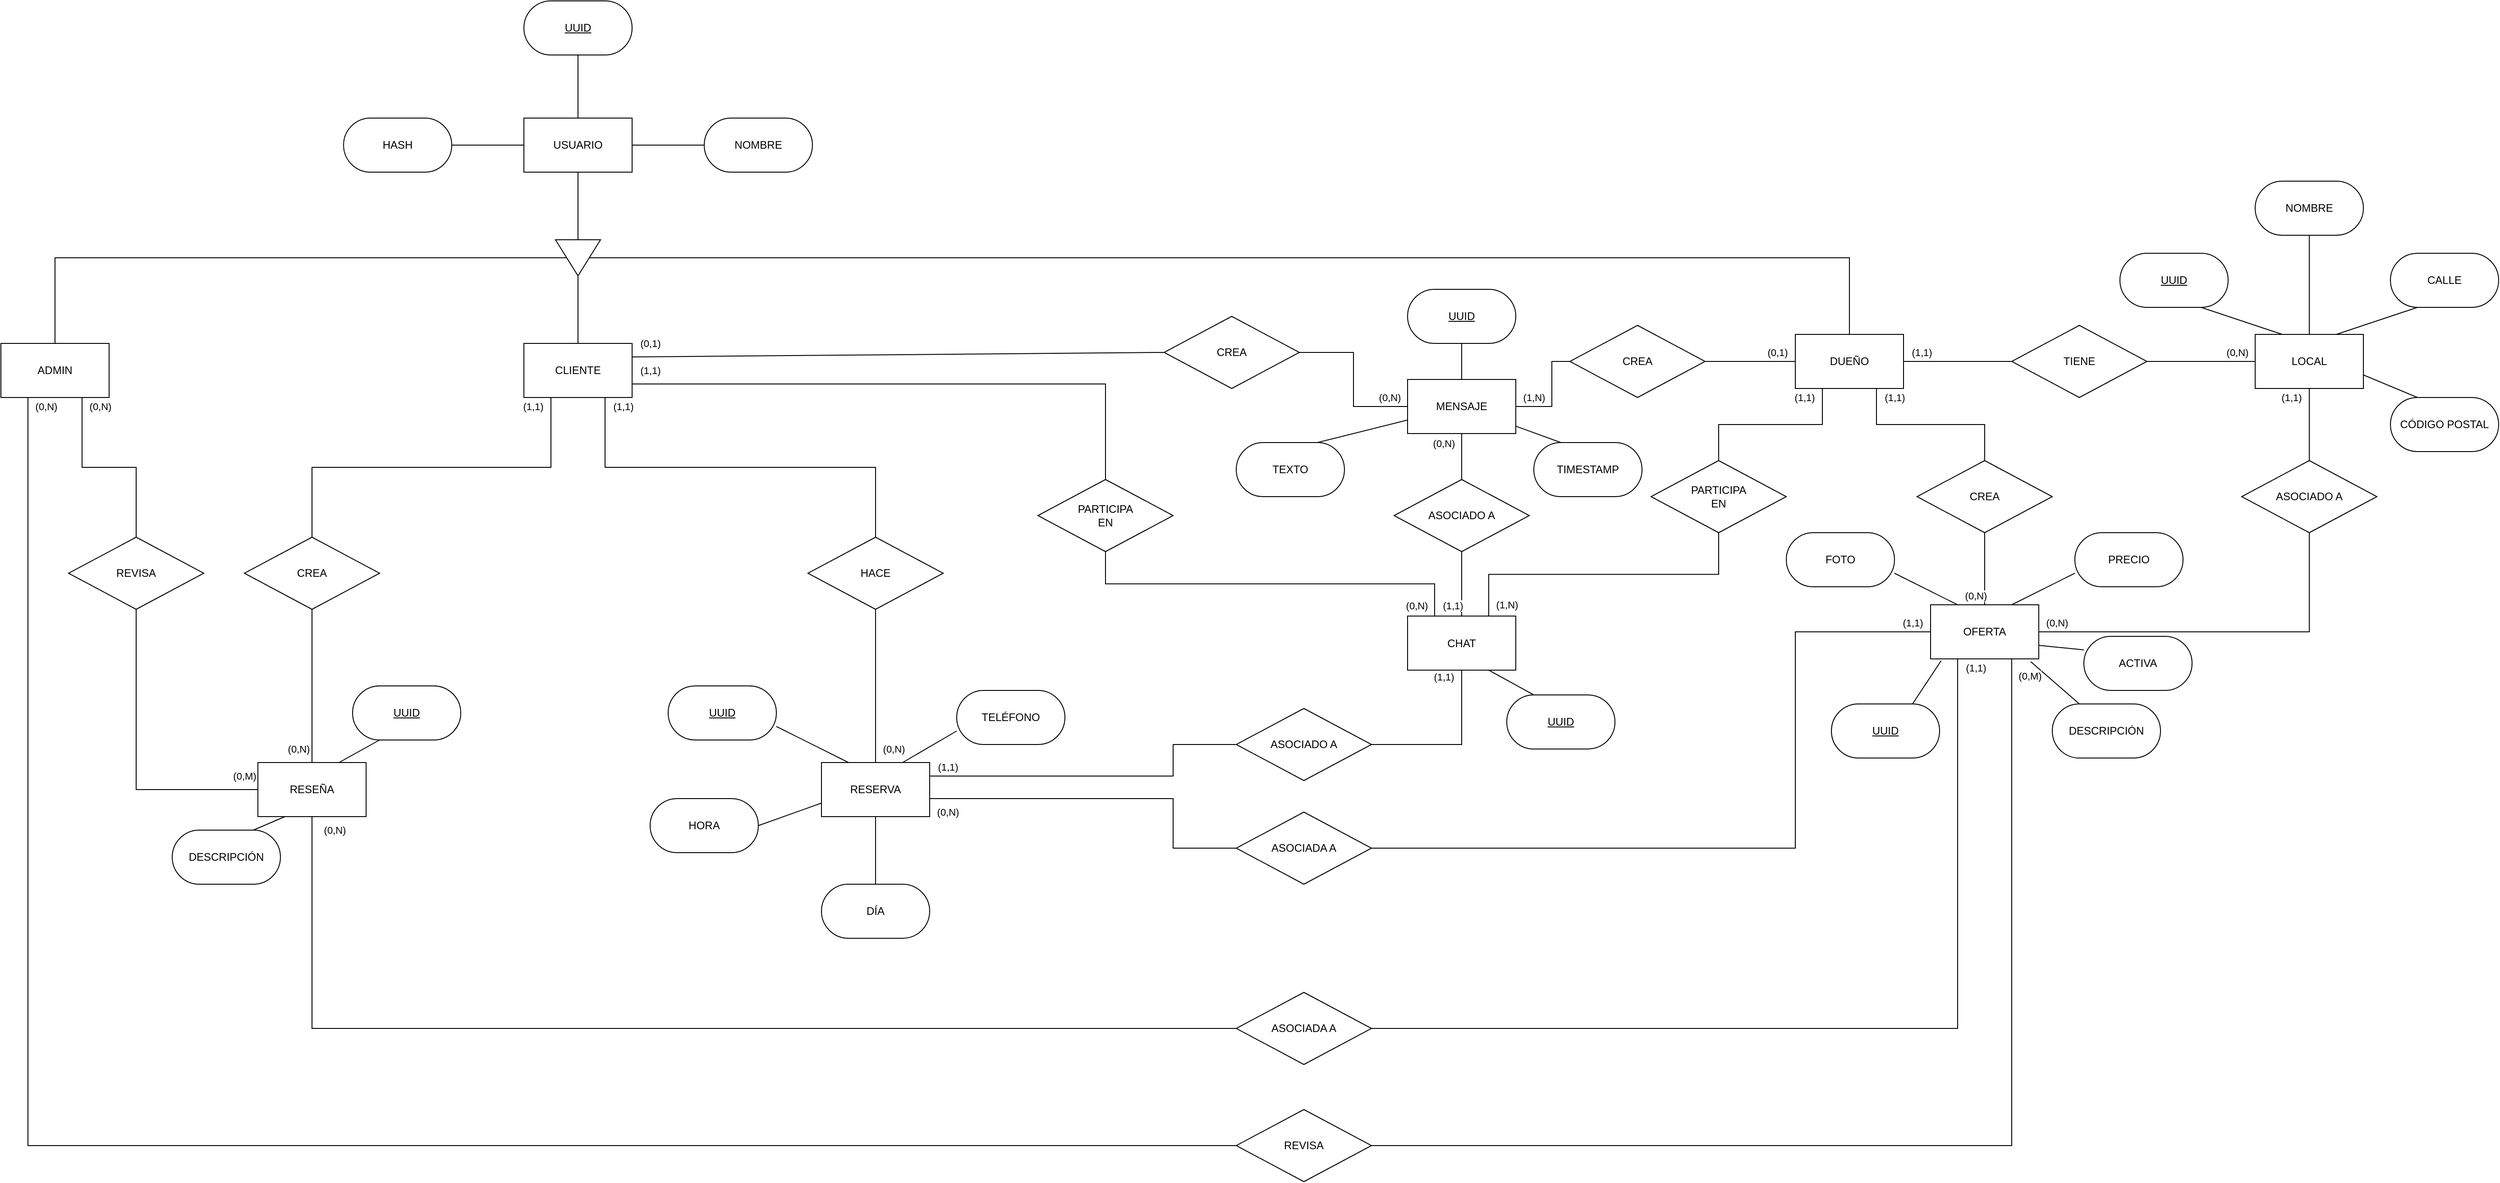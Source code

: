 <mxfile version="20.7.4" type="device"><diagram id="i-nku1L1zKFZTw5mB0r3" name="Page-1"><mxGraphModel dx="2213" dy="1115" grid="1" gridSize="10" guides="1" tooltips="1" connect="1" arrows="1" fold="1" page="1" pageScale="1" pageWidth="850" pageHeight="1100" math="0" shadow="0"><root><mxCell id="0"/><mxCell id="1" parent="0"/><mxCell id="bb5t_o7MZO1usKwchaMG-18" style="edgeStyle=none;rounded=0;orthogonalLoop=1;jettySize=auto;html=1;exitX=0.5;exitY=1;exitDx=0;exitDy=0;entryX=0;entryY=0.5;entryDx=0;entryDy=0;startArrow=none;startFill=0;endArrow=none;endFill=0;" parent="1" source="bb5t_o7MZO1usKwchaMG-1" target="bb5t_o7MZO1usKwchaMG-17" edge="1"><mxGeometry relative="1" as="geometry"/></mxCell><mxCell id="bb5t_o7MZO1usKwchaMG-24" value="" style="edgeStyle=none;rounded=0;orthogonalLoop=1;jettySize=auto;html=1;startArrow=none;startFill=0;endArrow=none;endFill=0;" parent="1" source="bb5t_o7MZO1usKwchaMG-1" target="bb5t_o7MZO1usKwchaMG-3" edge="1"><mxGeometry relative="1" as="geometry"/></mxCell><mxCell id="bb5t_o7MZO1usKwchaMG-25" value="" style="edgeStyle=none;rounded=0;orthogonalLoop=1;jettySize=auto;html=1;startArrow=none;startFill=0;endArrow=none;endFill=0;" parent="1" source="bb5t_o7MZO1usKwchaMG-1" target="bb5t_o7MZO1usKwchaMG-4" edge="1"><mxGeometry relative="1" as="geometry"/></mxCell><mxCell id="bb5t_o7MZO1usKwchaMG-26" value="" style="edgeStyle=none;rounded=0;orthogonalLoop=1;jettySize=auto;html=1;startArrow=none;startFill=0;endArrow=none;endFill=0;" parent="1" source="bb5t_o7MZO1usKwchaMG-1" target="bb5t_o7MZO1usKwchaMG-2" edge="1"><mxGeometry relative="1" as="geometry"/></mxCell><mxCell id="bb5t_o7MZO1usKwchaMG-1" value="USUARIO" style="rounded=0;whiteSpace=wrap;html=1;" parent="1" vertex="1"><mxGeometry x="-1030" y="200" width="120" height="60" as="geometry"/></mxCell><mxCell id="bb5t_o7MZO1usKwchaMG-2" value="&lt;u&gt;UUID&lt;/u&gt;" style="rounded=1;whiteSpace=wrap;html=1;arcSize=50;" parent="1" vertex="1"><mxGeometry x="-1030" y="70" width="120" height="60" as="geometry"/></mxCell><mxCell id="bb5t_o7MZO1usKwchaMG-3" value="&lt;span&gt;NOMBRE&lt;/span&gt;" style="rounded=1;whiteSpace=wrap;html=1;arcSize=50;fontStyle=0" parent="1" vertex="1"><mxGeometry x="-830" y="200" width="120" height="60" as="geometry"/></mxCell><mxCell id="bb5t_o7MZO1usKwchaMG-4" value="HASH" style="rounded=1;whiteSpace=wrap;html=1;arcSize=50;fontStyle=0" parent="1" vertex="1"><mxGeometry x="-1230" y="200" width="120" height="60" as="geometry"/></mxCell><mxCell id="bb5t_o7MZO1usKwchaMG-137" value="(0,N)" style="edgeStyle=orthogonalEdgeStyle;rounded=0;orthogonalLoop=1;jettySize=auto;html=1;exitX=0.75;exitY=1;exitDx=0;exitDy=0;entryX=0.5;entryY=0;entryDx=0;entryDy=0;startArrow=none;startFill=0;endArrow=none;endFill=0;" parent="1" source="bb5t_o7MZO1usKwchaMG-11" target="bb5t_o7MZO1usKwchaMG-136" edge="1"><mxGeometry x="-0.907" y="20" relative="1" as="geometry"><mxPoint as="offset"/></mxGeometry></mxCell><mxCell id="bb5t_o7MZO1usKwchaMG-11" value="ADMIN" style="rounded=0;whiteSpace=wrap;html=1;" parent="1" vertex="1"><mxGeometry x="-1610" y="450" width="120" height="60" as="geometry"/></mxCell><mxCell id="bb5t_o7MZO1usKwchaMG-62" value="(1,1)" style="edgeStyle=orthogonalEdgeStyle;rounded=0;orthogonalLoop=1;jettySize=auto;html=1;startArrow=none;startFill=0;endArrow=none;endFill=0;exitX=0.75;exitY=1;exitDx=0;exitDy=0;" parent="1" source="bb5t_o7MZO1usKwchaMG-12" target="bb5t_o7MZO1usKwchaMG-61" edge="1"><mxGeometry x="-0.956" y="20" relative="1" as="geometry"><mxPoint as="offset"/></mxGeometry></mxCell><mxCell id="bb5t_o7MZO1usKwchaMG-110" value="(1,1)" style="edgeStyle=orthogonalEdgeStyle;rounded=0;orthogonalLoop=1;jettySize=auto;html=1;exitX=1;exitY=0.75;exitDx=0;exitDy=0;entryX=0.5;entryY=0;entryDx=0;entryDy=0;startArrow=none;startFill=0;endArrow=none;endFill=0;" parent="1" source="bb5t_o7MZO1usKwchaMG-12" target="bb5t_o7MZO1usKwchaMG-108" edge="1"><mxGeometry x="-0.937" y="15" relative="1" as="geometry"><mxPoint as="offset"/></mxGeometry></mxCell><mxCell id="bb5t_o7MZO1usKwchaMG-117" value="(0,1)" style="edgeStyle=none;rounded=0;orthogonalLoop=1;jettySize=auto;html=1;exitX=1;exitY=0.25;exitDx=0;exitDy=0;entryX=0;entryY=0.5;entryDx=0;entryDy=0;startArrow=none;startFill=0;endArrow=none;endFill=0;" parent="1" source="bb5t_o7MZO1usKwchaMG-12" target="bb5t_o7MZO1usKwchaMG-116" edge="1"><mxGeometry x="-0.932" y="15" relative="1" as="geometry"><mxPoint as="offset"/></mxGeometry></mxCell><mxCell id="bb5t_o7MZO1usKwchaMG-127" value="(1,1)" style="edgeStyle=orthogonalEdgeStyle;rounded=0;orthogonalLoop=1;jettySize=auto;html=1;exitX=0.25;exitY=1;exitDx=0;exitDy=0;entryX=0.5;entryY=0;entryDx=0;entryDy=0;startArrow=none;startFill=0;endArrow=none;endFill=0;" parent="1" source="bb5t_o7MZO1usKwchaMG-12" target="bb5t_o7MZO1usKwchaMG-125" edge="1"><mxGeometry x="-0.952" y="-20" relative="1" as="geometry"><mxPoint as="offset"/></mxGeometry></mxCell><mxCell id="bb5t_o7MZO1usKwchaMG-12" value="CLIENTE" style="rounded=0;whiteSpace=wrap;html=1;" parent="1" vertex="1"><mxGeometry x="-1030" y="450" width="120" height="60" as="geometry"/></mxCell><mxCell id="bb5t_o7MZO1usKwchaMG-42" value="(1,1)" style="edgeStyle=orthogonalEdgeStyle;rounded=0;orthogonalLoop=1;jettySize=auto;html=1;exitX=0.75;exitY=1;exitDx=0;exitDy=0;entryX=0.5;entryY=0;entryDx=0;entryDy=0;startArrow=none;startFill=0;endArrow=none;endFill=0;" parent="1" source="bb5t_o7MZO1usKwchaMG-13" target="bb5t_o7MZO1usKwchaMG-27" edge="1"><mxGeometry x="-0.9" y="20" relative="1" as="geometry"><mxPoint as="offset"/></mxGeometry></mxCell><mxCell id="bb5t_o7MZO1usKwchaMG-51" value="(1,1)" style="edgeStyle=none;rounded=0;orthogonalLoop=1;jettySize=auto;html=1;exitX=1;exitY=0.5;exitDx=0;exitDy=0;entryX=0;entryY=0.5;entryDx=0;entryDy=0;startArrow=none;startFill=0;endArrow=none;endFill=0;" parent="1" source="bb5t_o7MZO1usKwchaMG-13" target="bb5t_o7MZO1usKwchaMG-35" edge="1"><mxGeometry x="-0.667" y="10" relative="1" as="geometry"><mxPoint as="offset"/></mxGeometry></mxCell><mxCell id="bb5t_o7MZO1usKwchaMG-82" value="(1,1)" style="edgeStyle=orthogonalEdgeStyle;rounded=0;orthogonalLoop=1;jettySize=auto;html=1;exitX=0.25;exitY=1;exitDx=0;exitDy=0;entryX=0.5;entryY=0;entryDx=0;entryDy=0;startArrow=none;startFill=0;endArrow=none;endFill=0;" parent="1" source="bb5t_o7MZO1usKwchaMG-13" target="bb5t_o7MZO1usKwchaMG-80" edge="1"><mxGeometry x="-0.897" y="-20" relative="1" as="geometry"><mxPoint as="offset"/></mxGeometry></mxCell><mxCell id="bb5t_o7MZO1usKwchaMG-122" style="edgeStyle=orthogonalEdgeStyle;rounded=0;orthogonalLoop=1;jettySize=auto;html=1;exitX=0.5;exitY=0;exitDx=0;exitDy=0;entryX=0.5;entryY=0;entryDx=0;entryDy=0;startArrow=none;startFill=0;endArrow=none;endFill=0;" parent="1" source="bb5t_o7MZO1usKwchaMG-13" target="bb5t_o7MZO1usKwchaMG-17" edge="1"><mxGeometry relative="1" as="geometry"><Array as="points"><mxPoint x="440" y="355"/></Array></mxGeometry></mxCell><mxCell id="bb5t_o7MZO1usKwchaMG-13" value="DUEÑO" style="rounded=0;whiteSpace=wrap;html=1;" parent="1" vertex="1"><mxGeometry x="380" y="440" width="120" height="60" as="geometry"/></mxCell><mxCell id="bb5t_o7MZO1usKwchaMG-19" style="edgeStyle=orthogonalEdgeStyle;rounded=0;orthogonalLoop=1;jettySize=auto;html=1;exitX=0.5;exitY=1;exitDx=0;exitDy=0;entryX=0.5;entryY=0;entryDx=0;entryDy=0;startArrow=none;startFill=0;endArrow=none;endFill=0;" parent="1" source="bb5t_o7MZO1usKwchaMG-17" target="bb5t_o7MZO1usKwchaMG-11" edge="1"><mxGeometry relative="1" as="geometry"/></mxCell><mxCell id="bb5t_o7MZO1usKwchaMG-21" style="edgeStyle=none;rounded=0;orthogonalLoop=1;jettySize=auto;html=1;exitX=1;exitY=0.5;exitDx=0;exitDy=0;entryX=0.5;entryY=0;entryDx=0;entryDy=0;startArrow=none;startFill=0;endArrow=none;endFill=0;" parent="1" source="bb5t_o7MZO1usKwchaMG-17" target="bb5t_o7MZO1usKwchaMG-12" edge="1"><mxGeometry relative="1" as="geometry"/></mxCell><mxCell id="bb5t_o7MZO1usKwchaMG-17" value="" style="triangle;whiteSpace=wrap;html=1;rotation=90;" parent="1" vertex="1"><mxGeometry x="-990" y="330" width="40" height="50" as="geometry"/></mxCell><mxCell id="bb5t_o7MZO1usKwchaMG-44" value="(0,N)" style="edgeStyle=orthogonalEdgeStyle;rounded=0;orthogonalLoop=1;jettySize=auto;html=1;exitX=1;exitY=0.5;exitDx=0;exitDy=0;startArrow=none;startFill=0;endArrow=none;endFill=0;" parent="1" source="bb5t_o7MZO1usKwchaMG-23" target="bb5t_o7MZO1usKwchaMG-41" edge="1"><mxGeometry x="-0.902" y="10" relative="1" as="geometry"><mxPoint as="offset"/></mxGeometry></mxCell><mxCell id="bb5t_o7MZO1usKwchaMG-60" style="edgeStyle=none;rounded=0;orthogonalLoop=1;jettySize=auto;html=1;exitX=0.926;exitY=1.052;exitDx=0;exitDy=0;entryX=0.25;entryY=0;entryDx=0;entryDy=0;startArrow=none;startFill=0;endArrow=none;endFill=0;exitPerimeter=0;" parent="1" source="bb5t_o7MZO1usKwchaMG-23" target="bb5t_o7MZO1usKwchaMG-54" edge="1"><mxGeometry relative="1" as="geometry"/></mxCell><mxCell id="bb5t_o7MZO1usKwchaMG-87" value="(1,1)" style="edgeStyle=orthogonalEdgeStyle;rounded=0;orthogonalLoop=1;jettySize=auto;html=1;exitX=0;exitY=0.5;exitDx=0;exitDy=0;entryX=1;entryY=0.5;entryDx=0;entryDy=0;startArrow=none;startFill=0;endArrow=none;endFill=0;" parent="1" source="bb5t_o7MZO1usKwchaMG-23" target="bb5t_o7MZO1usKwchaMG-86" edge="1"><mxGeometry x="-0.954" y="-10" relative="1" as="geometry"><Array as="points"><mxPoint x="380" y="770"/><mxPoint x="380" y="1010"/></Array><mxPoint as="offset"/></mxGeometry></mxCell><mxCell id="bb5t_o7MZO1usKwchaMG-132" value="(1,1)" style="edgeStyle=orthogonalEdgeStyle;rounded=0;orthogonalLoop=1;jettySize=auto;html=1;exitX=0.25;exitY=1;exitDx=0;exitDy=0;entryX=1;entryY=0.5;entryDx=0;entryDy=0;startArrow=none;startFill=0;endArrow=none;endFill=0;" parent="1" source="bb5t_o7MZO1usKwchaMG-23" target="bb5t_o7MZO1usKwchaMG-131" edge="1"><mxGeometry x="-0.981" y="20" relative="1" as="geometry"><mxPoint as="offset"/></mxGeometry></mxCell><mxCell id="bb5t_o7MZO1usKwchaMG-141" value="(0,M)" style="edgeStyle=orthogonalEdgeStyle;rounded=0;orthogonalLoop=1;jettySize=auto;html=1;exitX=0.75;exitY=1;exitDx=0;exitDy=0;entryX=1;entryY=0.5;entryDx=0;entryDy=0;startArrow=none;startFill=0;endArrow=none;endFill=0;" parent="1" source="bb5t_o7MZO1usKwchaMG-23" target="bb5t_o7MZO1usKwchaMG-139" edge="1"><mxGeometry x="-0.97" y="20" relative="1" as="geometry"><mxPoint as="offset"/></mxGeometry></mxCell><mxCell id="bb5t_o7MZO1usKwchaMG-23" value="OFERTA" style="rounded=0;whiteSpace=wrap;html=1;" parent="1" vertex="1"><mxGeometry x="530" y="740" width="120" height="60" as="geometry"/></mxCell><mxCell id="bb5t_o7MZO1usKwchaMG-43" value="(0,N)" style="edgeStyle=orthogonalEdgeStyle;rounded=0;orthogonalLoop=1;jettySize=auto;html=1;exitX=0.5;exitY=1;exitDx=0;exitDy=0;entryX=0.5;entryY=0;entryDx=0;entryDy=0;startArrow=none;startFill=0;endArrow=none;endFill=0;" parent="1" source="bb5t_o7MZO1usKwchaMG-27" target="bb5t_o7MZO1usKwchaMG-23" edge="1"><mxGeometry x="0.75" y="-10" relative="1" as="geometry"><mxPoint as="offset"/></mxGeometry></mxCell><mxCell id="bb5t_o7MZO1usKwchaMG-27" value="CREA" style="rhombus;whiteSpace=wrap;html=1;" parent="1" vertex="1"><mxGeometry x="515" y="580" width="150" height="80" as="geometry"/></mxCell><mxCell id="bb5t_o7MZO1usKwchaMG-88" value="(0,N)" style="edgeStyle=orthogonalEdgeStyle;rounded=0;orthogonalLoop=1;jettySize=auto;html=1;entryX=0;entryY=0.5;entryDx=0;entryDy=0;startArrow=none;startFill=0;endArrow=none;endFill=0;" parent="1" target="bb5t_o7MZO1usKwchaMG-86" edge="1"><mxGeometry x="-0.899" y="-15" relative="1" as="geometry"><mxPoint x="-580" y="955" as="sourcePoint"/><mxPoint x="-340" y="1015" as="targetPoint"/><Array as="points"><mxPoint x="-310" y="955"/><mxPoint x="-310" y="1010"/></Array><mxPoint as="offset"/></mxGeometry></mxCell><mxCell id="bb5t_o7MZO1usKwchaMG-34" value="RESERVA" style="rounded=0;whiteSpace=wrap;html=1;" parent="1" vertex="1"><mxGeometry x="-700" y="915" width="120" height="60" as="geometry"/></mxCell><mxCell id="bb5t_o7MZO1usKwchaMG-52" value="(0,N)" style="edgeStyle=none;rounded=0;orthogonalLoop=1;jettySize=auto;html=1;exitX=1;exitY=0.5;exitDx=0;exitDy=0;entryX=0;entryY=0.5;entryDx=0;entryDy=0;startArrow=none;startFill=0;endArrow=none;endFill=0;" parent="1" source="bb5t_o7MZO1usKwchaMG-35" target="bb5t_o7MZO1usKwchaMG-36" edge="1"><mxGeometry x="0.667" y="10" relative="1" as="geometry"><mxPoint as="offset"/></mxGeometry></mxCell><mxCell id="bb5t_o7MZO1usKwchaMG-35" value="TIENE" style="rhombus;whiteSpace=wrap;html=1;" parent="1" vertex="1"><mxGeometry x="620" y="430" width="150" height="80" as="geometry"/></mxCell><mxCell id="bb5t_o7MZO1usKwchaMG-45" value="(1,1)" style="edgeStyle=orthogonalEdgeStyle;rounded=0;orthogonalLoop=1;jettySize=auto;html=1;startArrow=none;startFill=0;endArrow=none;endFill=0;" parent="1" source="bb5t_o7MZO1usKwchaMG-36" target="bb5t_o7MZO1usKwchaMG-41" edge="1"><mxGeometry x="-0.75" y="-20" relative="1" as="geometry"><mxPoint as="offset"/></mxGeometry></mxCell><mxCell id="bb5t_o7MZO1usKwchaMG-36" value="LOCAL" style="rounded=0;whiteSpace=wrap;html=1;" parent="1" vertex="1"><mxGeometry x="890" y="440" width="120" height="60" as="geometry"/></mxCell><mxCell id="bb5t_o7MZO1usKwchaMG-47" style="rounded=0;orthogonalLoop=1;jettySize=auto;html=1;exitX=0.75;exitY=1;exitDx=0;exitDy=0;entryX=0.25;entryY=0;entryDx=0;entryDy=0;startArrow=none;startFill=0;endArrow=none;endFill=0;" parent="1" source="bb5t_o7MZO1usKwchaMG-37" target="bb5t_o7MZO1usKwchaMG-36" edge="1"><mxGeometry relative="1" as="geometry"/></mxCell><mxCell id="bb5t_o7MZO1usKwchaMG-37" value="&lt;u&gt;UUID&lt;/u&gt;" style="rounded=1;whiteSpace=wrap;html=1;arcSize=50;" parent="1" vertex="1"><mxGeometry x="740" y="350" width="120" height="60" as="geometry"/></mxCell><mxCell id="bb5t_o7MZO1usKwchaMG-48" value="" style="edgeStyle=none;rounded=0;orthogonalLoop=1;jettySize=auto;html=1;startArrow=none;startFill=0;endArrow=none;endFill=0;" parent="1" source="bb5t_o7MZO1usKwchaMG-38" target="bb5t_o7MZO1usKwchaMG-36" edge="1"><mxGeometry relative="1" as="geometry"/></mxCell><mxCell id="bb5t_o7MZO1usKwchaMG-38" value="NOMBRE" style="rounded=1;whiteSpace=wrap;html=1;arcSize=50;fontStyle=0" parent="1" vertex="1"><mxGeometry x="890" y="270" width="120" height="60" as="geometry"/></mxCell><mxCell id="bb5t_o7MZO1usKwchaMG-49" style="edgeStyle=none;rounded=0;orthogonalLoop=1;jettySize=auto;html=1;exitX=0.25;exitY=1;exitDx=0;exitDy=0;entryX=0.75;entryY=0;entryDx=0;entryDy=0;startArrow=none;startFill=0;endArrow=none;endFill=0;" parent="1" source="bb5t_o7MZO1usKwchaMG-39" target="bb5t_o7MZO1usKwchaMG-36" edge="1"><mxGeometry relative="1" as="geometry"/></mxCell><mxCell id="bb5t_o7MZO1usKwchaMG-39" value="CALLE" style="rounded=1;whiteSpace=wrap;html=1;arcSize=50;fontStyle=0" parent="1" vertex="1"><mxGeometry x="1040" y="350" width="120" height="60" as="geometry"/></mxCell><mxCell id="bb5t_o7MZO1usKwchaMG-50" style="edgeStyle=none;rounded=0;orthogonalLoop=1;jettySize=auto;html=1;exitX=0.25;exitY=0;exitDx=0;exitDy=0;entryX=1;entryY=0.75;entryDx=0;entryDy=0;startArrow=none;startFill=0;endArrow=none;endFill=0;" parent="1" source="bb5t_o7MZO1usKwchaMG-40" target="bb5t_o7MZO1usKwchaMG-36" edge="1"><mxGeometry relative="1" as="geometry"/></mxCell><mxCell id="bb5t_o7MZO1usKwchaMG-40" value="CÓDIGO POSTAL" style="rounded=1;whiteSpace=wrap;html=1;arcSize=50;fontStyle=0" parent="1" vertex="1"><mxGeometry x="1040" y="510" width="120" height="60" as="geometry"/></mxCell><mxCell id="bb5t_o7MZO1usKwchaMG-41" value="ASOCIADO A" style="rhombus;whiteSpace=wrap;html=1;" parent="1" vertex="1"><mxGeometry x="875" y="580" width="150" height="80" as="geometry"/></mxCell><mxCell id="bb5t_o7MZO1usKwchaMG-59" style="edgeStyle=none;rounded=0;orthogonalLoop=1;jettySize=auto;html=1;exitX=0.75;exitY=0;exitDx=0;exitDy=0;entryX=0.098;entryY=1.033;entryDx=0;entryDy=0;startArrow=none;startFill=0;endArrow=none;endFill=0;entryPerimeter=0;" parent="1" source="bb5t_o7MZO1usKwchaMG-53" target="bb5t_o7MZO1usKwchaMG-23" edge="1"><mxGeometry relative="1" as="geometry"/></mxCell><mxCell id="bb5t_o7MZO1usKwchaMG-53" value="&lt;u&gt;UUID&lt;/u&gt;" style="rounded=1;whiteSpace=wrap;html=1;arcSize=50;" parent="1" vertex="1"><mxGeometry x="420" y="850" width="120" height="60" as="geometry"/></mxCell><mxCell id="bb5t_o7MZO1usKwchaMG-54" value="DESCRIPCIÓN" style="rounded=1;whiteSpace=wrap;html=1;arcSize=50;fontStyle=0" parent="1" vertex="1"><mxGeometry x="665" y="850" width="120" height="60" as="geometry"/></mxCell><mxCell id="bb5t_o7MZO1usKwchaMG-58" style="edgeStyle=none;rounded=0;orthogonalLoop=1;jettySize=auto;html=1;exitX=0;exitY=0.75;exitDx=0;exitDy=0;entryX=0.75;entryY=0;entryDx=0;entryDy=0;startArrow=none;startFill=0;endArrow=none;endFill=0;" parent="1" source="bb5t_o7MZO1usKwchaMG-55" target="bb5t_o7MZO1usKwchaMG-23" edge="1"><mxGeometry relative="1" as="geometry"/></mxCell><mxCell id="bb5t_o7MZO1usKwchaMG-55" value="PRECIO" style="rounded=1;whiteSpace=wrap;html=1;arcSize=50;fontStyle=0" parent="1" vertex="1"><mxGeometry x="690" y="660" width="120" height="60" as="geometry"/></mxCell><mxCell id="bb5t_o7MZO1usKwchaMG-57" style="edgeStyle=none;rounded=0;orthogonalLoop=1;jettySize=auto;html=1;exitX=1;exitY=0.75;exitDx=0;exitDy=0;entryX=0.25;entryY=0;entryDx=0;entryDy=0;startArrow=none;startFill=0;endArrow=none;endFill=0;" parent="1" source="bb5t_o7MZO1usKwchaMG-56" target="bb5t_o7MZO1usKwchaMG-23" edge="1"><mxGeometry relative="1" as="geometry"/></mxCell><mxCell id="bb5t_o7MZO1usKwchaMG-56" value="FOTO" style="rounded=1;whiteSpace=wrap;html=1;arcSize=50;fontStyle=0" parent="1" vertex="1"><mxGeometry x="370" y="660" width="120" height="60" as="geometry"/></mxCell><mxCell id="bb5t_o7MZO1usKwchaMG-85" value="(0,N)" style="edgeStyle=orthogonalEdgeStyle;rounded=0;orthogonalLoop=1;jettySize=auto;html=1;startArrow=none;startFill=0;endArrow=none;endFill=0;entryX=0.5;entryY=0;entryDx=0;entryDy=0;" parent="1" source="bb5t_o7MZO1usKwchaMG-61" target="bb5t_o7MZO1usKwchaMG-34" edge="1"><mxGeometry x="0.824" y="20" relative="1" as="geometry"><mxPoint x="-640" y="825.0" as="targetPoint"/><mxPoint as="offset"/></mxGeometry></mxCell><mxCell id="bb5t_o7MZO1usKwchaMG-61" value="HACE" style="rhombus;whiteSpace=wrap;html=1;" parent="1" vertex="1"><mxGeometry x="-715" y="665" width="150" height="80" as="geometry"/></mxCell><mxCell id="bb5t_o7MZO1usKwchaMG-73" style="edgeStyle=none;rounded=0;orthogonalLoop=1;jettySize=auto;html=1;exitX=1;exitY=0.75;exitDx=0;exitDy=0;entryX=0.25;entryY=0;entryDx=0;entryDy=0;startArrow=none;startFill=0;endArrow=none;endFill=0;" parent="1" source="bb5t_o7MZO1usKwchaMG-67" target="bb5t_o7MZO1usKwchaMG-34" edge="1"><mxGeometry relative="1" as="geometry"/></mxCell><mxCell id="bb5t_o7MZO1usKwchaMG-67" value="&lt;u&gt;UUID&lt;/u&gt;" style="rounded=1;whiteSpace=wrap;html=1;arcSize=50;" parent="1" vertex="1"><mxGeometry x="-870" y="830" width="120" height="60" as="geometry"/></mxCell><mxCell id="bb5t_o7MZO1usKwchaMG-74" style="edgeStyle=none;rounded=0;orthogonalLoop=1;jettySize=auto;html=1;exitX=1;exitY=0.5;exitDx=0;exitDy=0;entryX=0;entryY=0.75;entryDx=0;entryDy=0;startArrow=none;startFill=0;endArrow=none;endFill=0;" parent="1" source="bb5t_o7MZO1usKwchaMG-69" target="bb5t_o7MZO1usKwchaMG-34" edge="1"><mxGeometry relative="1" as="geometry"/></mxCell><mxCell id="bb5t_o7MZO1usKwchaMG-69" value="HORA" style="rounded=1;whiteSpace=wrap;html=1;arcSize=50;fontStyle=0" parent="1" vertex="1"><mxGeometry x="-890" y="955" width="120" height="60" as="geometry"/></mxCell><mxCell id="bb5t_o7MZO1usKwchaMG-123" value="" style="edgeStyle=orthogonalEdgeStyle;rounded=0;orthogonalLoop=1;jettySize=auto;html=1;startArrow=none;startFill=0;endArrow=none;endFill=0;" parent="1" source="bb5t_o7MZO1usKwchaMG-70" target="bb5t_o7MZO1usKwchaMG-34" edge="1"><mxGeometry relative="1" as="geometry"/></mxCell><mxCell id="bb5t_o7MZO1usKwchaMG-70" value="DÍA" style="rounded=1;whiteSpace=wrap;html=1;arcSize=50;fontStyle=0" parent="1" vertex="1"><mxGeometry x="-700" y="1050" width="120" height="60" as="geometry"/></mxCell><mxCell id="bb5t_o7MZO1usKwchaMG-124" style="rounded=0;orthogonalLoop=1;jettySize=auto;html=1;exitX=0;exitY=0.75;exitDx=0;exitDy=0;entryX=0.75;entryY=0;entryDx=0;entryDy=0;startArrow=none;startFill=0;endArrow=none;endFill=0;" parent="1" source="bb5t_o7MZO1usKwchaMG-71" target="bb5t_o7MZO1usKwchaMG-34" edge="1"><mxGeometry relative="1" as="geometry"/></mxCell><mxCell id="bb5t_o7MZO1usKwchaMG-71" value="TELÉFONO" style="rounded=1;whiteSpace=wrap;html=1;arcSize=50;fontStyle=0" parent="1" vertex="1"><mxGeometry x="-550" y="835" width="120" height="60" as="geometry"/></mxCell><mxCell id="bb5t_o7MZO1usKwchaMG-79" value="CHAT" style="rounded=0;whiteSpace=wrap;html=1;" parent="1" vertex="1"><mxGeometry x="-50" y="752.5" width="120" height="60" as="geometry"/></mxCell><mxCell id="bb5t_o7MZO1usKwchaMG-107" value="(1,N)" style="edgeStyle=orthogonalEdgeStyle;rounded=0;orthogonalLoop=1;jettySize=auto;html=1;exitX=0.5;exitY=1;exitDx=0;exitDy=0;entryX=0.75;entryY=0;entryDx=0;entryDy=0;startArrow=none;startFill=0;endArrow=none;endFill=0;" parent="1" source="bb5t_o7MZO1usKwchaMG-80" target="bb5t_o7MZO1usKwchaMG-79" edge="1"><mxGeometry x="0.928" y="20" relative="1" as="geometry"><mxPoint as="offset"/></mxGeometry></mxCell><mxCell id="bb5t_o7MZO1usKwchaMG-80" value="PARTICIPA&lt;br&gt;EN" style="rhombus;whiteSpace=wrap;html=1;" parent="1" vertex="1"><mxGeometry x="220" y="580" width="150" height="80" as="geometry"/></mxCell><mxCell id="bb5t_o7MZO1usKwchaMG-90" value="(1,1)" style="edgeStyle=orthogonalEdgeStyle;rounded=0;orthogonalLoop=1;jettySize=auto;html=1;exitX=1;exitY=0.5;exitDx=0;exitDy=0;entryX=0.5;entryY=1;entryDx=0;entryDy=0;startArrow=none;startFill=0;endArrow=none;endFill=0;" parent="1" source="bb5t_o7MZO1usKwchaMG-83" target="bb5t_o7MZO1usKwchaMG-79" edge="1"><mxGeometry x="0.918" y="20" relative="1" as="geometry"><mxPoint as="offset"/></mxGeometry></mxCell><mxCell id="bb5t_o7MZO1usKwchaMG-101" value="(1,1)" style="edgeStyle=orthogonalEdgeStyle;rounded=0;orthogonalLoop=1;jettySize=auto;html=1;exitX=0;exitY=0.5;exitDx=0;exitDy=0;entryX=1;entryY=0.25;entryDx=0;entryDy=0;startArrow=none;startFill=0;endArrow=none;endFill=0;" parent="1" source="bb5t_o7MZO1usKwchaMG-83" target="bb5t_o7MZO1usKwchaMG-34" edge="1"><mxGeometry x="0.893" y="-10" relative="1" as="geometry"><Array as="points"><mxPoint x="-310" y="895"/><mxPoint x="-310" y="930"/></Array><mxPoint as="offset"/></mxGeometry></mxCell><mxCell id="bb5t_o7MZO1usKwchaMG-83" value="ASOCIADO A" style="rhombus;whiteSpace=wrap;html=1;" parent="1" vertex="1"><mxGeometry x="-240" y="855" width="150" height="80" as="geometry"/></mxCell><mxCell id="bb5t_o7MZO1usKwchaMG-86" value="ASOCIADA A" style="rhombus;whiteSpace=wrap;html=1;" parent="1" vertex="1"><mxGeometry x="-240" y="970" width="150" height="80" as="geometry"/></mxCell><mxCell id="bb5t_o7MZO1usKwchaMG-118" value="(0,N)" style="edgeStyle=orthogonalEdgeStyle;rounded=0;orthogonalLoop=1;jettySize=auto;html=1;exitX=0;exitY=0.5;exitDx=0;exitDy=0;entryX=1;entryY=0.5;entryDx=0;entryDy=0;startArrow=none;startFill=0;endArrow=none;endFill=0;" parent="1" source="bb5t_o7MZO1usKwchaMG-92" target="bb5t_o7MZO1usKwchaMG-116" edge="1"><mxGeometry x="-0.778" y="-10" relative="1" as="geometry"><mxPoint as="offset"/></mxGeometry></mxCell><mxCell id="bb5t_o7MZO1usKwchaMG-92" value="MENSAJE" style="rounded=0;whiteSpace=wrap;html=1;" parent="1" vertex="1"><mxGeometry x="-50" y="490" width="120" height="60" as="geometry"/></mxCell><mxCell id="bb5t_o7MZO1usKwchaMG-142" style="rounded=0;orthogonalLoop=1;jettySize=auto;html=1;exitX=0.25;exitY=0;exitDx=0;exitDy=0;entryX=0.75;entryY=1;entryDx=0;entryDy=0;startArrow=none;startFill=0;endArrow=none;endFill=0;" parent="1" source="bb5t_o7MZO1usKwchaMG-93" target="bb5t_o7MZO1usKwchaMG-79" edge="1"><mxGeometry relative="1" as="geometry"/></mxCell><mxCell id="bb5t_o7MZO1usKwchaMG-93" value="&lt;u&gt;UUID&lt;/u&gt;" style="rounded=1;whiteSpace=wrap;html=1;arcSize=50;" parent="1" vertex="1"><mxGeometry x="60" y="840" width="120" height="60" as="geometry"/></mxCell><mxCell id="bb5t_o7MZO1usKwchaMG-96" value="(1,1)" style="edgeStyle=none;rounded=0;orthogonalLoop=1;jettySize=auto;html=1;startArrow=none;startFill=0;endArrow=none;endFill=0;" parent="1" source="bb5t_o7MZO1usKwchaMG-95" target="bb5t_o7MZO1usKwchaMG-79" edge="1"><mxGeometry x="0.65" y="-10" relative="1" as="geometry"><mxPoint y="1" as="offset"/></mxGeometry></mxCell><mxCell id="bb5t_o7MZO1usKwchaMG-111" value="(0,N)" style="edgeStyle=orthogonalEdgeStyle;rounded=0;orthogonalLoop=1;jettySize=auto;html=1;startArrow=none;startFill=0;endArrow=none;endFill=0;" parent="1" source="bb5t_o7MZO1usKwchaMG-95" target="bb5t_o7MZO1usKwchaMG-92" edge="1"><mxGeometry x="0.608" y="20" relative="1" as="geometry"><mxPoint y="1" as="offset"/></mxGeometry></mxCell><mxCell id="bb5t_o7MZO1usKwchaMG-95" value="ASOCIADO A" style="rhombus;whiteSpace=wrap;html=1;" parent="1" vertex="1"><mxGeometry x="-65" y="601" width="150" height="80" as="geometry"/></mxCell><mxCell id="bb5t_o7MZO1usKwchaMG-112" style="edgeStyle=orthogonalEdgeStyle;rounded=0;orthogonalLoop=1;jettySize=auto;html=1;exitX=0.5;exitY=1;exitDx=0;exitDy=0;entryX=0.5;entryY=0;entryDx=0;entryDy=0;startArrow=none;startFill=0;endArrow=none;endFill=0;" parent="1" source="bb5t_o7MZO1usKwchaMG-98" target="bb5t_o7MZO1usKwchaMG-92" edge="1"><mxGeometry relative="1" as="geometry"/></mxCell><mxCell id="bb5t_o7MZO1usKwchaMG-98" value="&lt;u&gt;UUID&lt;/u&gt;" style="rounded=1;whiteSpace=wrap;html=1;arcSize=50;" parent="1" vertex="1"><mxGeometry x="-50" y="390" width="120" height="60" as="geometry"/></mxCell><mxCell id="bb5t_o7MZO1usKwchaMG-113" value="" style="rounded=0;orthogonalLoop=1;jettySize=auto;html=1;startArrow=none;startFill=0;endArrow=none;endFill=0;exitX=0.75;exitY=0;exitDx=0;exitDy=0;" parent="1" source="bb5t_o7MZO1usKwchaMG-99" target="bb5t_o7MZO1usKwchaMG-92" edge="1"><mxGeometry relative="1" as="geometry"/></mxCell><mxCell id="bb5t_o7MZO1usKwchaMG-99" value="&lt;span&gt;TEXTO&lt;/span&gt;" style="rounded=1;whiteSpace=wrap;html=1;arcSize=50;fontStyle=0" parent="1" vertex="1"><mxGeometry x="-240" y="560" width="120" height="60" as="geometry"/></mxCell><mxCell id="bb5t_o7MZO1usKwchaMG-115" value="" style="edgeStyle=none;rounded=0;orthogonalLoop=1;jettySize=auto;html=1;startArrow=none;startFill=0;endArrow=none;endFill=0;exitX=0.25;exitY=0;exitDx=0;exitDy=0;" parent="1" source="bb5t_o7MZO1usKwchaMG-100" target="bb5t_o7MZO1usKwchaMG-92" edge="1"><mxGeometry relative="1" as="geometry"><mxPoint x="90" y="560" as="sourcePoint"/></mxGeometry></mxCell><mxCell id="bb5t_o7MZO1usKwchaMG-100" value="TIMESTAMP" style="rounded=1;whiteSpace=wrap;html=1;arcSize=50;fontStyle=0" parent="1" vertex="1"><mxGeometry x="90" y="560" width="120" height="60" as="geometry"/></mxCell><mxCell id="bb5t_o7MZO1usKwchaMG-109" value="(0,N)" style="edgeStyle=orthogonalEdgeStyle;rounded=0;orthogonalLoop=1;jettySize=auto;html=1;exitX=0.5;exitY=1;exitDx=0;exitDy=0;entryX=0.25;entryY=0;entryDx=0;entryDy=0;startArrow=none;startFill=0;endArrow=none;endFill=0;" parent="1" source="bb5t_o7MZO1usKwchaMG-108" target="bb5t_o7MZO1usKwchaMG-79" edge="1"><mxGeometry x="0.943" y="-20" relative="1" as="geometry"><mxPoint y="1" as="offset"/></mxGeometry></mxCell><mxCell id="bb5t_o7MZO1usKwchaMG-108" value="PARTICIPA&lt;br&gt;EN" style="rhombus;whiteSpace=wrap;html=1;" parent="1" vertex="1"><mxGeometry x="-460" y="601" width="150" height="80" as="geometry"/></mxCell><mxCell id="bb5t_o7MZO1usKwchaMG-116" value="CREA" style="rhombus;whiteSpace=wrap;html=1;" parent="1" vertex="1"><mxGeometry x="-320" y="420" width="150" height="80" as="geometry"/></mxCell><mxCell id="bb5t_o7MZO1usKwchaMG-120" value="(0,1)" style="edgeStyle=orthogonalEdgeStyle;rounded=0;orthogonalLoop=1;jettySize=auto;html=1;exitX=1;exitY=0.5;exitDx=0;exitDy=0;entryX=0;entryY=0.5;entryDx=0;entryDy=0;startArrow=none;startFill=0;endArrow=none;endFill=0;" parent="1" source="bb5t_o7MZO1usKwchaMG-119" target="bb5t_o7MZO1usKwchaMG-13" edge="1"><mxGeometry x="0.6" y="10" relative="1" as="geometry"><mxPoint as="offset"/></mxGeometry></mxCell><mxCell id="bb5t_o7MZO1usKwchaMG-121" value="(1,N)" style="edgeStyle=orthogonalEdgeStyle;rounded=0;orthogonalLoop=1;jettySize=auto;html=1;exitX=0;exitY=0.5;exitDx=0;exitDy=0;entryX=1;entryY=0.5;entryDx=0;entryDy=0;startArrow=none;startFill=0;endArrow=none;endFill=0;" parent="1" source="bb5t_o7MZO1usKwchaMG-119" target="bb5t_o7MZO1usKwchaMG-92" edge="1"><mxGeometry x="0.636" y="-10" relative="1" as="geometry"><Array as="points"><mxPoint x="110" y="470"/><mxPoint x="110" y="520"/></Array><mxPoint as="offset"/></mxGeometry></mxCell><mxCell id="bb5t_o7MZO1usKwchaMG-119" value="CREA" style="rhombus;whiteSpace=wrap;html=1;" parent="1" vertex="1"><mxGeometry x="130" y="430" width="150" height="80" as="geometry"/></mxCell><mxCell id="bb5t_o7MZO1usKwchaMG-128" value="(0,N)" style="edgeStyle=orthogonalEdgeStyle;rounded=0;orthogonalLoop=1;jettySize=auto;html=1;exitX=0.5;exitY=1;exitDx=0;exitDy=0;entryX=0.5;entryY=0;entryDx=0;entryDy=0;startArrow=none;startFill=0;endArrow=none;endFill=0;" parent="1" source="bb5t_o7MZO1usKwchaMG-125" target="bb5t_o7MZO1usKwchaMG-126" edge="1"><mxGeometry x="0.824" y="-15" relative="1" as="geometry"><mxPoint as="offset"/></mxGeometry></mxCell><mxCell id="bb5t_o7MZO1usKwchaMG-125" value="CREA" style="rhombus;whiteSpace=wrap;html=1;" parent="1" vertex="1"><mxGeometry x="-1340" y="665" width="150" height="80" as="geometry"/></mxCell><mxCell id="bb5t_o7MZO1usKwchaMG-133" value="(0,N)" style="edgeStyle=orthogonalEdgeStyle;rounded=0;orthogonalLoop=1;jettySize=auto;html=1;exitX=0.5;exitY=1;exitDx=0;exitDy=0;entryX=0;entryY=0.5;entryDx=0;entryDy=0;startArrow=none;startFill=0;endArrow=none;endFill=0;" parent="1" source="bb5t_o7MZO1usKwchaMG-126" target="bb5t_o7MZO1usKwchaMG-131" edge="1"><mxGeometry x="-0.976" y="25" relative="1" as="geometry"><mxPoint as="offset"/></mxGeometry></mxCell><mxCell id="bb5t_o7MZO1usKwchaMG-126" value="RESEÑA" style="rounded=0;whiteSpace=wrap;html=1;" parent="1" vertex="1"><mxGeometry x="-1325" y="915" width="120" height="60" as="geometry"/></mxCell><mxCell id="bb5t_o7MZO1usKwchaMG-135" style="edgeStyle=none;rounded=0;orthogonalLoop=1;jettySize=auto;html=1;exitX=0.25;exitY=1;exitDx=0;exitDy=0;entryX=0.75;entryY=0;entryDx=0;entryDy=0;startArrow=none;startFill=0;endArrow=none;endFill=0;" parent="1" source="bb5t_o7MZO1usKwchaMG-129" target="bb5t_o7MZO1usKwchaMG-126" edge="1"><mxGeometry relative="1" as="geometry"/></mxCell><mxCell id="bb5t_o7MZO1usKwchaMG-129" value="&lt;u&gt;UUID&lt;/u&gt;" style="rounded=1;whiteSpace=wrap;html=1;arcSize=50;" parent="1" vertex="1"><mxGeometry x="-1220" y="830" width="120" height="60" as="geometry"/></mxCell><mxCell id="bb5t_o7MZO1usKwchaMG-134" style="rounded=0;orthogonalLoop=1;jettySize=auto;html=1;exitX=0.75;exitY=0;exitDx=0;exitDy=0;entryX=0.25;entryY=1;entryDx=0;entryDy=0;startArrow=none;startFill=0;endArrow=none;endFill=0;" parent="1" source="bb5t_o7MZO1usKwchaMG-130" target="bb5t_o7MZO1usKwchaMG-126" edge="1"><mxGeometry relative="1" as="geometry"/></mxCell><mxCell id="bb5t_o7MZO1usKwchaMG-130" value="&lt;span&gt;DESCRIPCIÓN&lt;/span&gt;" style="rounded=1;whiteSpace=wrap;html=1;arcSize=50;fontStyle=0" parent="1" vertex="1"><mxGeometry x="-1420" y="990" width="120" height="60" as="geometry"/></mxCell><mxCell id="bb5t_o7MZO1usKwchaMG-131" value="ASOCIADA A" style="rhombus;whiteSpace=wrap;html=1;" parent="1" vertex="1"><mxGeometry x="-240" y="1170" width="150" height="80" as="geometry"/></mxCell><mxCell id="bb5t_o7MZO1usKwchaMG-138" value="(0,M)" style="edgeStyle=orthogonalEdgeStyle;rounded=0;orthogonalLoop=1;jettySize=auto;html=1;exitX=0.5;exitY=1;exitDx=0;exitDy=0;entryX=0;entryY=0.5;entryDx=0;entryDy=0;startArrow=none;startFill=0;endArrow=none;endFill=0;" parent="1" source="bb5t_o7MZO1usKwchaMG-136" target="bb5t_o7MZO1usKwchaMG-126" edge="1"><mxGeometry x="0.91" y="15" relative="1" as="geometry"><mxPoint as="offset"/></mxGeometry></mxCell><mxCell id="bb5t_o7MZO1usKwchaMG-136" value="REVISA" style="rhombus;whiteSpace=wrap;html=1;" parent="1" vertex="1"><mxGeometry x="-1535" y="665" width="150" height="80" as="geometry"/></mxCell><mxCell id="bb5t_o7MZO1usKwchaMG-140" value="(0,N)" style="edgeStyle=orthogonalEdgeStyle;rounded=0;orthogonalLoop=1;jettySize=auto;html=1;exitX=0;exitY=0.5;exitDx=0;exitDy=0;entryX=0.25;entryY=1;entryDx=0;entryDy=0;startArrow=none;startFill=0;endArrow=none;endFill=0;" parent="1" source="bb5t_o7MZO1usKwchaMG-139" target="bb5t_o7MZO1usKwchaMG-11" edge="1"><mxGeometry x="0.991" y="-20" relative="1" as="geometry"><Array as="points"><mxPoint x="-1580" y="1340"/></Array><mxPoint as="offset"/></mxGeometry></mxCell><mxCell id="bb5t_o7MZO1usKwchaMG-139" value="REVISA" style="rhombus;whiteSpace=wrap;html=1;" parent="1" vertex="1"><mxGeometry x="-240" y="1300" width="150" height="80" as="geometry"/></mxCell><mxCell id="2qc7MFO8EBrvOyzhRcPP-2" style="rounded=0;orthogonalLoop=1;jettySize=auto;html=1;exitX=0;exitY=0.25;exitDx=0;exitDy=0;entryX=1;entryY=0.75;entryDx=0;entryDy=0;endArrow=none;endFill=0;" edge="1" parent="1" source="2qc7MFO8EBrvOyzhRcPP-1" target="bb5t_o7MZO1usKwchaMG-23"><mxGeometry relative="1" as="geometry"/></mxCell><mxCell id="2qc7MFO8EBrvOyzhRcPP-1" value="ACTIVA" style="rounded=1;whiteSpace=wrap;html=1;arcSize=50;fontStyle=0" vertex="1" parent="1"><mxGeometry x="700" y="775" width="120" height="60" as="geometry"/></mxCell></root></mxGraphModel></diagram></mxfile>